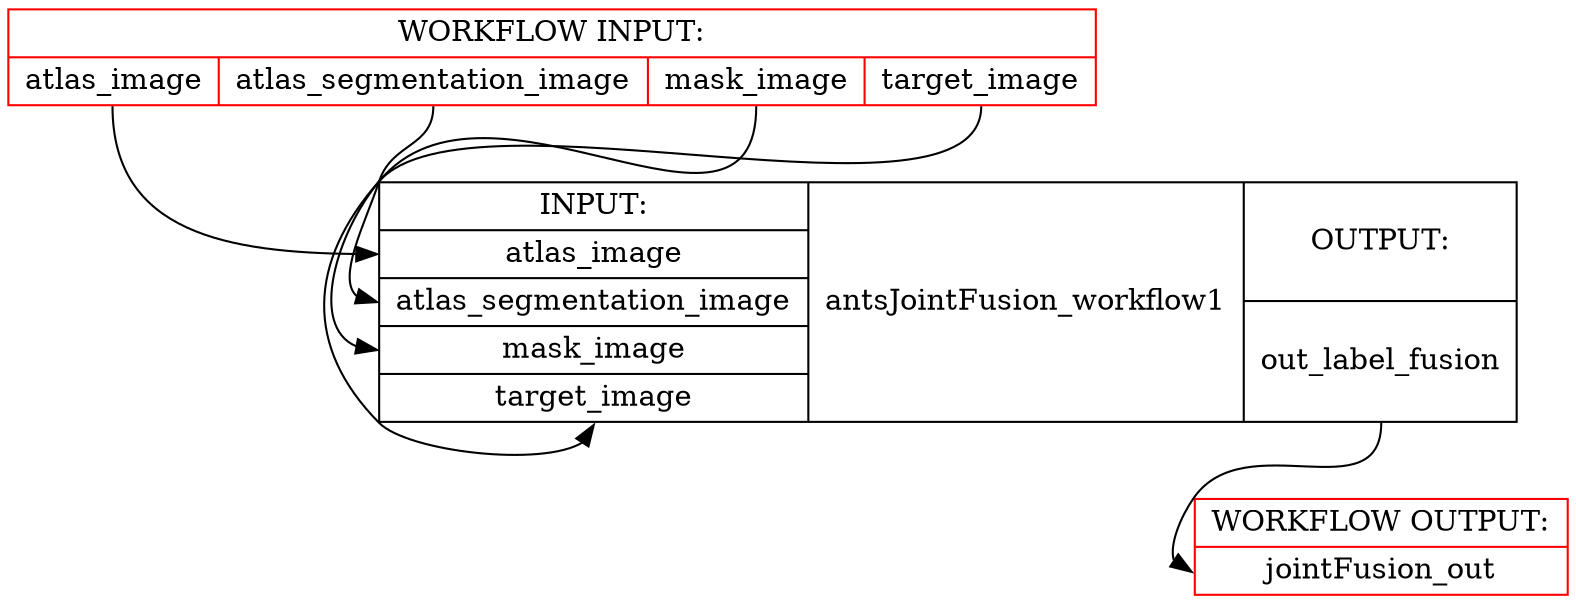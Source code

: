 digraph structs {
node [shape=record];
struct_antsJointFusion_workflow1 [shape=record, label="{INPUT: | <atlas_image> atlas_image | <atlas_segmentation_image> atlas_segmentation_image | <mask_image> mask_image | <target_image> target_image} | antsJointFusion_workflow1 | {OUTPUT: | <out_label_fusion> out_label_fusion}"];
struct_jointFusion_node:atlas_image -> struct_antsJointFusion_workflow1:atlas_image;
struct_jointFusion_node:atlas_segmentation_image -> struct_antsJointFusion_workflow1:atlas_segmentation_image;
struct_jointFusion_node:target_image -> struct_antsJointFusion_workflow1:target_image;
struct_jointFusion_node:mask_image -> struct_antsJointFusion_workflow1:mask_image;
struct_jointFusion_node [color=red, label="{WORKFLOW INPUT: | {<atlas_image> atlas_image | <atlas_segmentation_image> atlas_segmentation_image | <mask_image> mask_image | <target_image> target_image}}"];
struct_jointFusion_node_out [color=red, label="{WORKFLOW OUTPUT: | {<jointFusion_out> jointFusion_out}}"];
struct_antsJointFusion_workflow1:out_label_fusion -> struct_jointFusion_node_out:jointFusion_out;
}